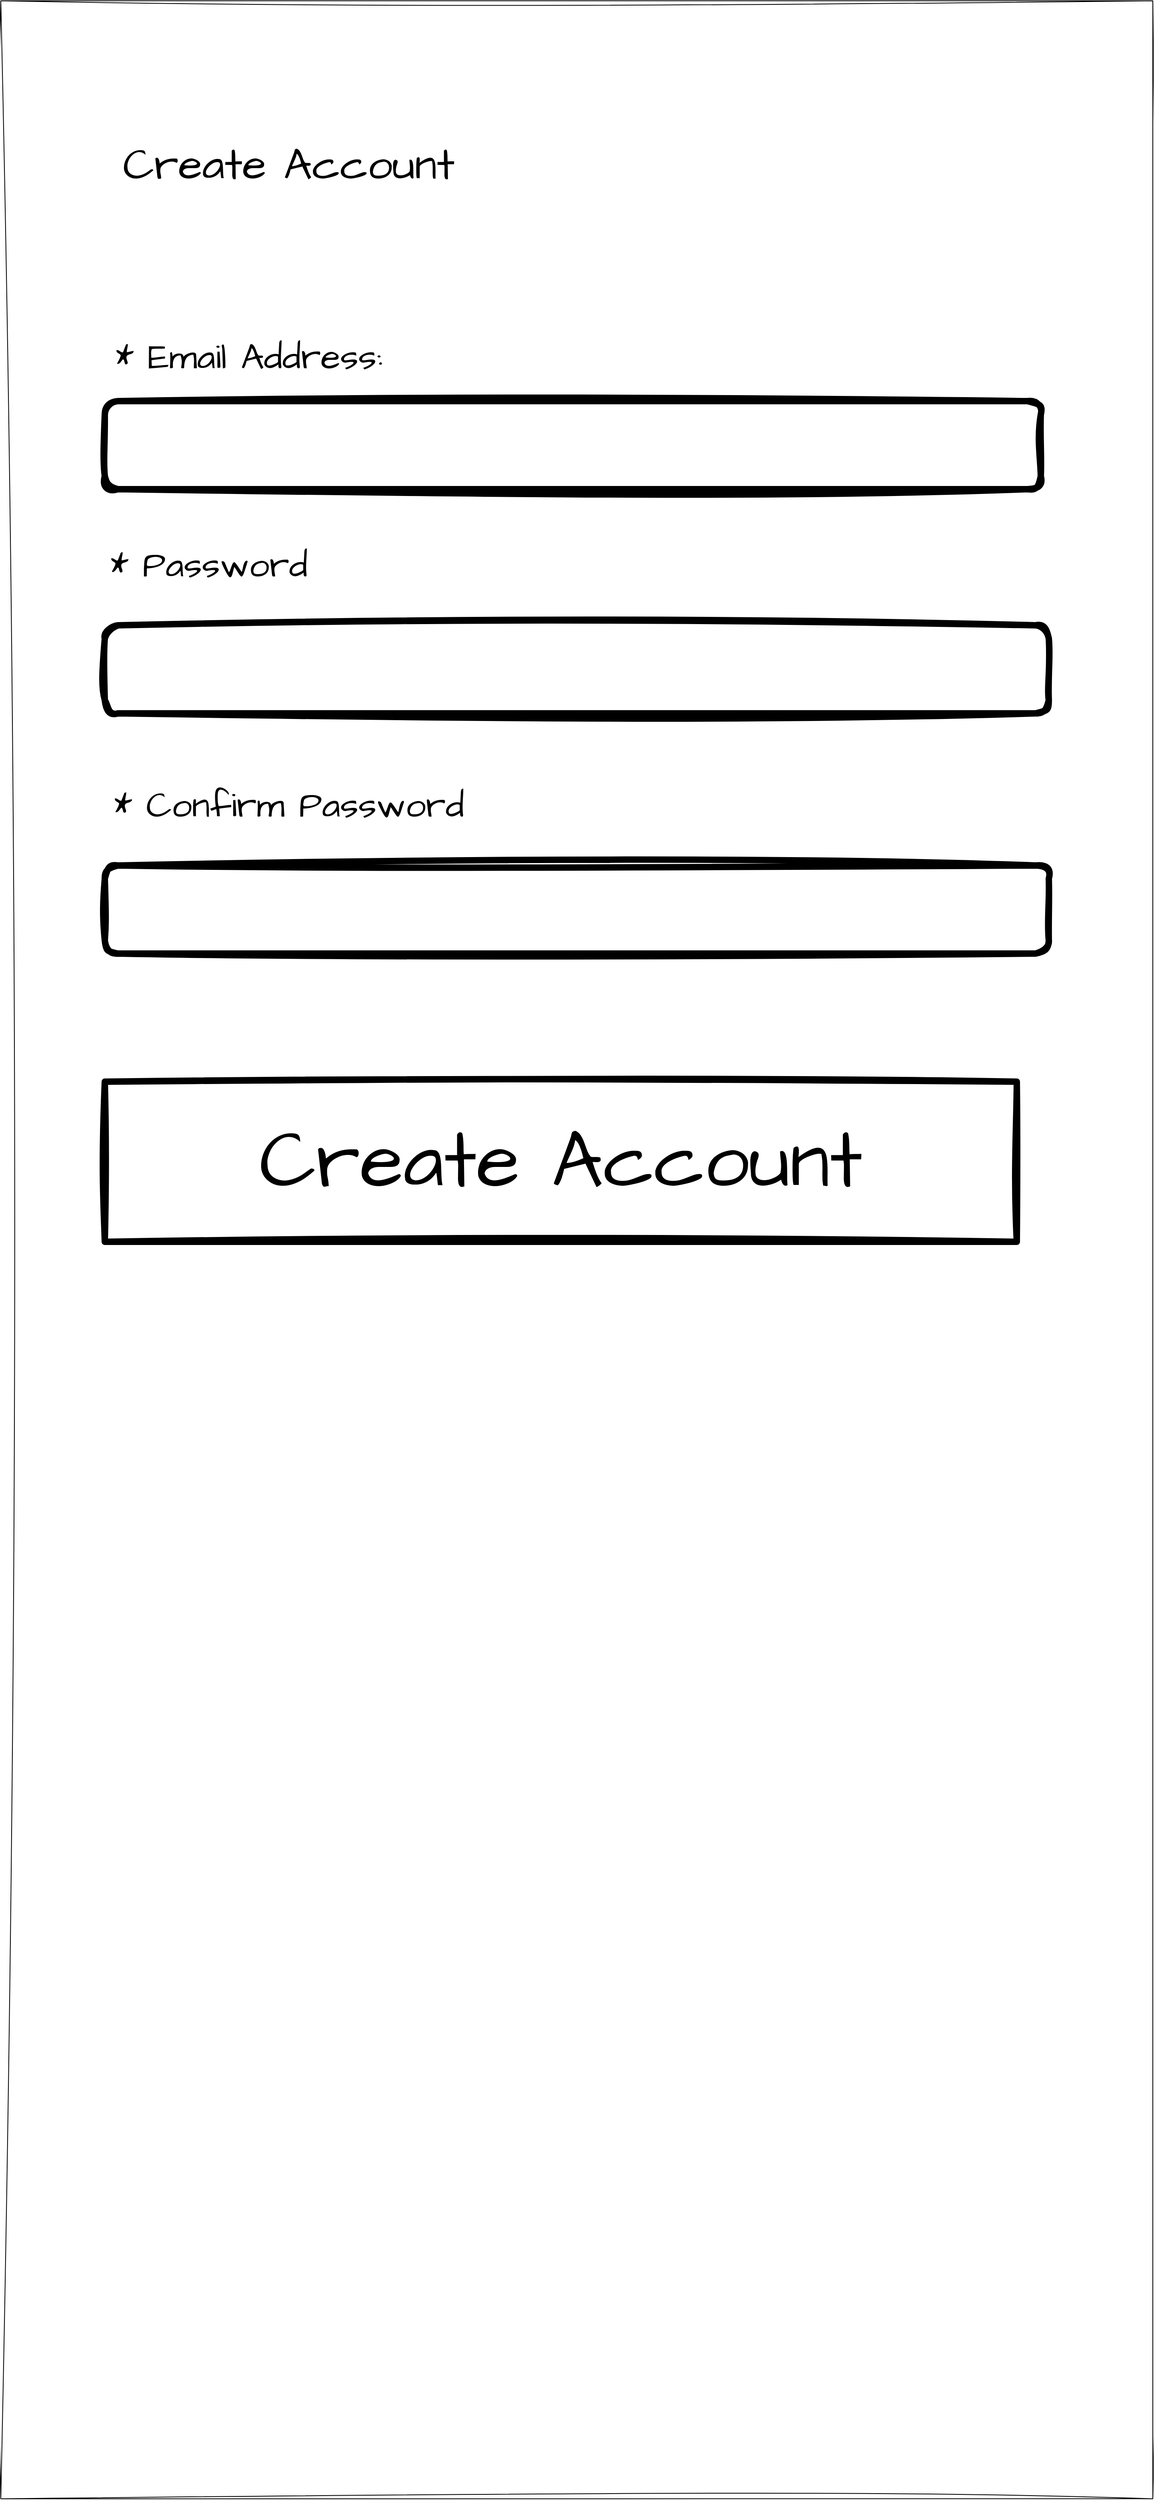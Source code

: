 <mxfile version="23.0.2" type="device">
  <diagram name="Page-1" id="N13fpopN44G8M02FeaUD">
    <mxGraphModel dx="4947" dy="3840" grid="1" gridSize="10" guides="1" tooltips="1" connect="1" arrows="1" fold="1" page="1" pageScale="1" pageWidth="850" pageHeight="1400" math="0" shadow="0">
      <root>
        <mxCell id="0" />
        <mxCell id="1" parent="0" />
        <mxCell id="xhXLoXaSZCuRj0AIoVkM-2" value="" style="rounded=0;whiteSpace=wrap;html=1;sketch=1;hachureGap=4;jiggle=2;curveFitting=1;fontFamily=Architects Daughter;fontSource=https%3A%2F%2Ffonts.googleapis.com%2Fcss%3Ffamily%3DArchitects%2BDaughter;fontSize=20;" vertex="1" parent="1">
          <mxGeometry x="-800" y="-1320" width="1440" height="3120" as="geometry" />
        </mxCell>
        <mxCell id="xhXLoXaSZCuRj0AIoVkM-3" value="Create Account" style="rounded=0;whiteSpace=wrap;html=1;sketch=1;hachureGap=4;jiggle=2;curveFitting=1;fontFamily=Architects Daughter;fontSource=https%3A%2F%2Ffonts.googleapis.com%2Fcss%3Ffamily%3DArchitects%2BDaughter;fontSize=55;strokeWidth=0;strokeColor=none;" vertex="1" parent="1">
          <mxGeometry x="-680" y="-1200" width="480" height="170" as="geometry" />
        </mxCell>
        <mxCell id="xhXLoXaSZCuRj0AIoVkM-4" value="* Email Address:" style="rounded=0;whiteSpace=wrap;html=1;sketch=1;hachureGap=4;jiggle=2;curveFitting=1;fontFamily=Architects Daughter;fontSource=https%3A%2F%2Ffonts.googleapis.com%2Fcss%3Ffamily%3DArchitects%2BDaughter;fontSize=45;strokeWidth=0;strokeColor=none;" vertex="1" parent="1">
          <mxGeometry x="-730" y="-960" width="480" height="170" as="geometry" />
        </mxCell>
        <mxCell id="xhXLoXaSZCuRj0AIoVkM-5" value="* Password" style="rounded=0;whiteSpace=wrap;html=1;sketch=1;hachureGap=4;jiggle=2;curveFitting=1;fontFamily=Architects Daughter;fontSource=https%3A%2F%2Ffonts.googleapis.com%2Fcss%3Ffamily%3DArchitects%2BDaughter;fontSize=45;strokeWidth=0;fillColor=default;strokeColor=none;" vertex="1" parent="1">
          <mxGeometry x="-780" y="-700" width="480" height="170" as="geometry" />
        </mxCell>
        <mxCell id="xhXLoXaSZCuRj0AIoVkM-6" value="" style="rounded=1;whiteSpace=wrap;html=1;sketch=1;hachureGap=4;jiggle=2;curveFitting=1;fontFamily=Architects Daughter;fontSource=https%3A%2F%2Ffonts.googleapis.com%2Fcss%3Ffamily%3DArchitects%2BDaughter;fontSize=20;strokeWidth=8;" vertex="1" parent="1">
          <mxGeometry x="-670" y="-820" width="1170" height="110" as="geometry" />
        </mxCell>
        <mxCell id="xhXLoXaSZCuRj0AIoVkM-8" value="" style="rounded=1;whiteSpace=wrap;html=1;sketch=1;hachureGap=4;jiggle=2;curveFitting=1;fontFamily=Architects Daughter;fontSource=https%3A%2F%2Ffonts.googleapis.com%2Fcss%3Ffamily%3DArchitects%2BDaughter;fontSize=20;strokeWidth=8;" vertex="1" parent="1">
          <mxGeometry x="-670" y="-540" width="1180" height="110" as="geometry" />
        </mxCell>
        <mxCell id="xhXLoXaSZCuRj0AIoVkM-11" value="Create Account" style="rounded=0;whiteSpace=wrap;html=1;sketch=1;hachureGap=4;jiggle=2;curveFitting=1;fontFamily=Architects Daughter;fontSource=https%3A%2F%2Ffonts.googleapis.com%2Fcss%3Ffamily%3DArchitects%2BDaughter;fontSize=100;strokeWidth=8;" vertex="1" parent="1">
          <mxGeometry x="-670" y="30" width="1140" height="200" as="geometry" />
        </mxCell>
        <mxCell id="xhXLoXaSZCuRj0AIoVkM-12" value="* Confirm Password" style="rounded=0;whiteSpace=wrap;html=1;sketch=1;hachureGap=4;jiggle=2;curveFitting=1;fontFamily=Architects Daughter;fontSource=https%3A%2F%2Ffonts.googleapis.com%2Fcss%3Ffamily%3DArchitects%2BDaughter;fontSize=45;strokeWidth=0;fillColor=default;strokeColor=none;" vertex="1" parent="1">
          <mxGeometry x="-680" y="-400" width="480" height="170" as="geometry" />
        </mxCell>
        <mxCell id="xhXLoXaSZCuRj0AIoVkM-13" value="" style="rounded=1;whiteSpace=wrap;html=1;sketch=1;hachureGap=4;jiggle=2;curveFitting=1;fontFamily=Architects Daughter;fontSource=https%3A%2F%2Ffonts.googleapis.com%2Fcss%3Ffamily%3DArchitects%2BDaughter;fontSize=20;strokeWidth=8;" vertex="1" parent="1">
          <mxGeometry x="-670" y="-240" width="1180" height="110" as="geometry" />
        </mxCell>
      </root>
    </mxGraphModel>
  </diagram>
</mxfile>
